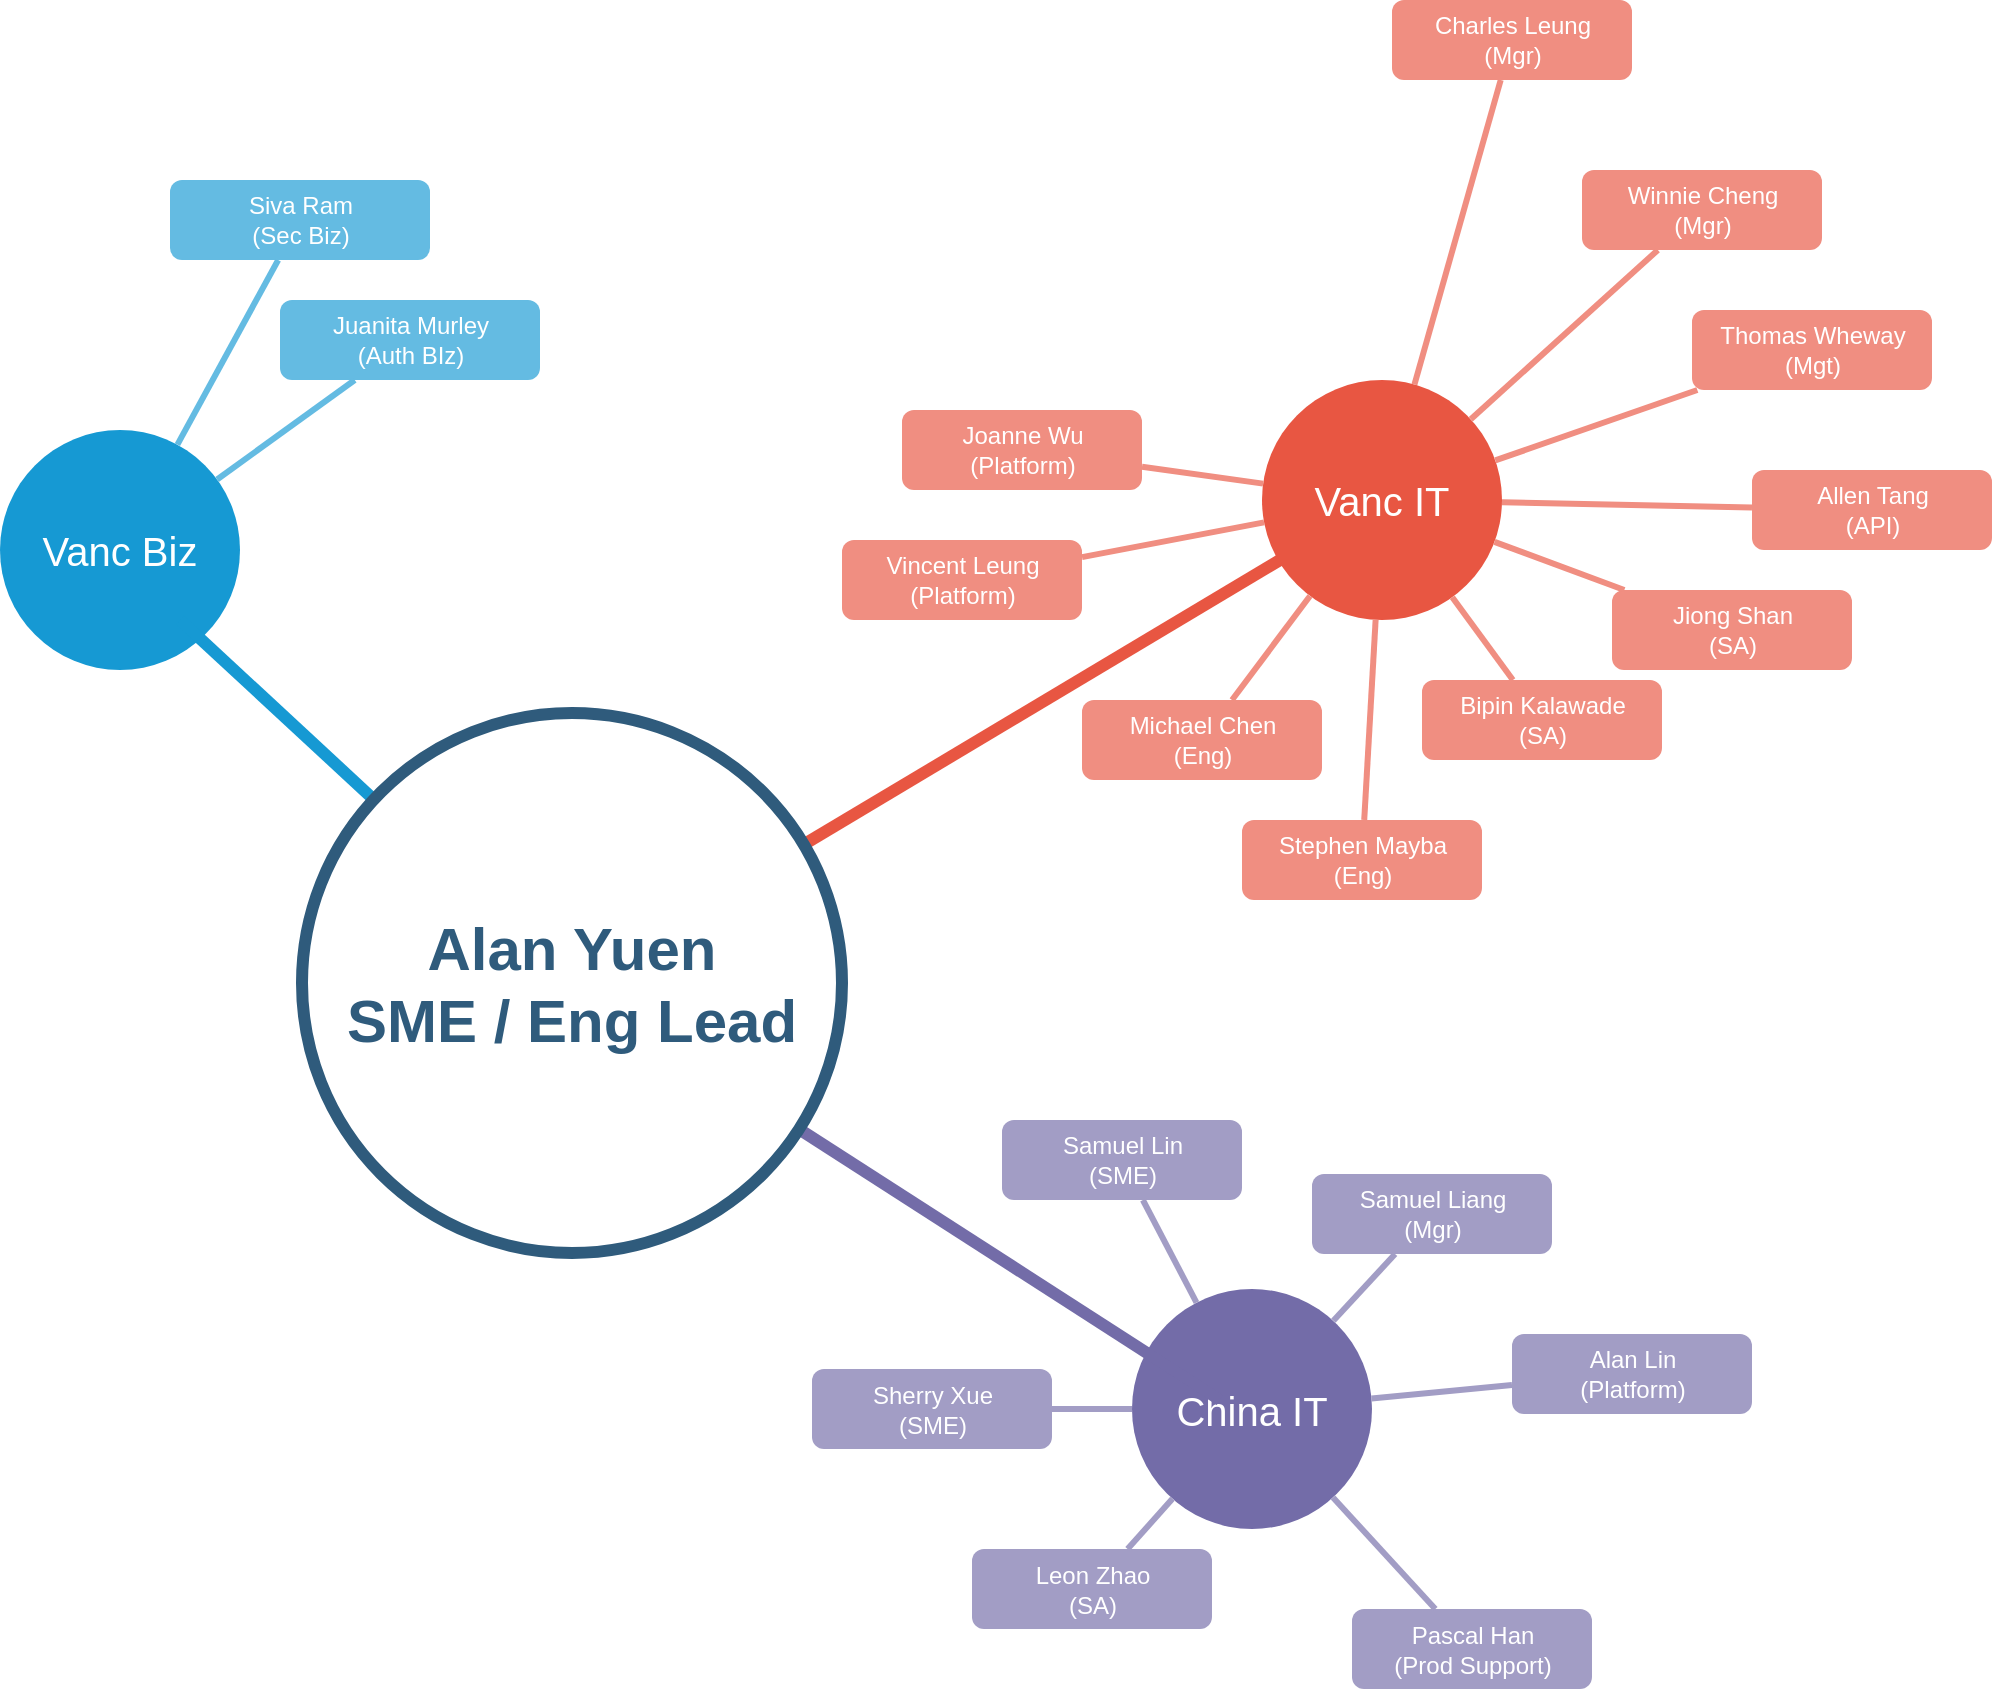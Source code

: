 <mxfile version="14.7.6" type="github">
  <diagram id="6a731a19-8d31-9384-78a2-239565b7b9f0" name="Page-1">
    <mxGraphModel dx="2370" dy="1470" grid="1" gridSize="10" guides="1" tooltips="1" connect="1" arrows="1" fold="1" page="1" pageScale="1" pageWidth="1169" pageHeight="827" background="none" math="0" shadow="0">
      <root>
        <mxCell id="0" />
        <mxCell id="1" parent="0" />
        <mxCell id="1350" value="Vanc Biz" style="ellipse;whiteSpace=wrap;html=1;shadow=0;fontFamily=Helvetica;fontSize=20;fontColor=#FFFFFF;align=center;strokeWidth=3;fillColor=#1699D3;strokeColor=none;" parent="1" vertex="1">
          <mxGeometry x="810" y="535" width="120" height="120" as="geometry" />
        </mxCell>
        <mxCell id="1352" value="Vanc IT" style="ellipse;whiteSpace=wrap;html=1;shadow=0;fontFamily=Helvetica;fontSize=20;fontColor=#FFFFFF;align=center;strokeWidth=3;fillColor=#E85642;strokeColor=none;" parent="1" vertex="1">
          <mxGeometry x="1441" y="510" width="120" height="120" as="geometry" />
        </mxCell>
        <mxCell id="1354" value="China IT" style="ellipse;whiteSpace=wrap;html=1;shadow=0;fontFamily=Helvetica;fontSize=20;fontColor=#FFFFFF;align=center;strokeWidth=3;fillColor=#736ca8;strokeColor=none;" parent="1" vertex="1">
          <mxGeometry x="1376" y="964.5" width="120" height="120" as="geometry" />
        </mxCell>
        <mxCell id="1359" style="endArrow=none;strokeWidth=6;strokeColor=#1699D3;html=1;" parent="1" source="1515" edge="1">
          <mxGeometry relative="1" as="geometry">
            <mxPoint x="900" y="630" as="targetPoint" />
          </mxGeometry>
        </mxCell>
        <mxCell id="1361" style="endArrow=none;strokeWidth=6;strokeColor=#E85642;html=1;" parent="1" source="1515" edge="1">
          <mxGeometry relative="1" as="geometry">
            <mxPoint x="1450" y="600" as="targetPoint" />
          </mxGeometry>
        </mxCell>
        <mxCell id="1364" style="endArrow=none;strokeWidth=6;strokeColor=#736ca8;html=1;" parent="1" source="1515" edge="1">
          <mxGeometry relative="1" as="geometry">
            <mxPoint x="1420" y="1020" as="targetPoint" />
          </mxGeometry>
        </mxCell>
        <mxCell id="1373" value="Siva Ram&lt;br&gt;(Sec Biz)" style="rounded=1;fillColor=#64BBE2;strokeColor=none;strokeWidth=3;shadow=0;html=1;fontColor=#FFFFFF;" parent="1" vertex="1">
          <mxGeometry x="895" y="410" width="130" height="40" as="geometry" />
        </mxCell>
        <mxCell id="1374" value="Juanita Murley&lt;br&gt;(Auth BIz)" style="rounded=1;fillColor=#64BBE2;strokeColor=none;strokeWidth=3;shadow=0;html=1;fontColor=#FFFFFF;" parent="1" vertex="1">
          <mxGeometry x="950" y="470" width="130" height="40" as="geometry" />
        </mxCell>
        <mxCell id="1385" value="" style="edgeStyle=none;endArrow=none;strokeWidth=3;strokeColor=#64BBE2;html=1;" parent="1" source="1350" target="1373" edge="1">
          <mxGeometry x="65" y="320" width="100" height="100" as="geometry">
            <mxPoint x="65" y="420" as="sourcePoint" />
            <mxPoint x="165" y="320" as="targetPoint" />
          </mxGeometry>
        </mxCell>
        <mxCell id="1386" value="" style="edgeStyle=none;endArrow=none;strokeWidth=3;strokeColor=#64BBE2;html=1;" parent="1" source="1350" target="1374" edge="1">
          <mxGeometry x="65" y="320" width="100" height="100" as="geometry">
            <mxPoint x="65" y="420" as="sourcePoint" />
            <mxPoint x="165" y="320" as="targetPoint" />
          </mxGeometry>
        </mxCell>
        <mxCell id="1411" value="Michael Chen&lt;br&gt;(Eng)" style="rounded=1;fillColor=#f08e81;strokeColor=none;strokeWidth=3;shadow=0;html=1;fontColor=#FFFFFF;" parent="1" vertex="1">
          <mxGeometry x="1351" y="670" width="120" height="40" as="geometry" />
        </mxCell>
        <mxCell id="1412" value="Allen Tang&lt;br&gt;(API)" style="rounded=1;fillColor=#f08e81;strokeColor=none;strokeWidth=3;shadow=0;html=1;fontColor=#FFFFFF;" parent="1" vertex="1">
          <mxGeometry x="1686" y="555" width="120" height="40" as="geometry" />
        </mxCell>
        <mxCell id="1413" value="Vincent Leung&lt;br&gt;(Platform)" style="rounded=1;fillColor=#f08e81;strokeColor=none;strokeWidth=3;shadow=0;html=1;fontColor=#FFFFFF;" parent="1" vertex="1">
          <mxGeometry x="1231" y="590" width="120" height="40" as="geometry" />
        </mxCell>
        <mxCell id="1414" value="Joanne Wu&lt;br&gt;(Platform)" style="rounded=1;fillColor=#f08e81;strokeColor=none;strokeWidth=3;shadow=0;html=1;fontColor=#FFFFFF;" parent="1" vertex="1">
          <mxGeometry x="1261" y="525" width="120" height="40" as="geometry" />
        </mxCell>
        <mxCell id="1417" value="Charles Leung&lt;br&gt;(Mgr)" style="rounded=1;fillColor=#f08e81;strokeColor=none;strokeWidth=3;shadow=0;html=1;fontColor=#FFFFFF;" parent="1" vertex="1">
          <mxGeometry x="1506" y="320" width="120" height="40" as="geometry" />
        </mxCell>
        <mxCell id="1418" value="Winnie Cheng&lt;br&gt;(Mgr)" style="rounded=1;fillColor=#f08e81;strokeColor=none;strokeWidth=3;shadow=0;html=1;fontColor=#FFFFFF;" parent="1" vertex="1">
          <mxGeometry x="1601" y="405" width="120" height="40" as="geometry" />
        </mxCell>
        <mxCell id="1419" value="Thomas Wheway&lt;br&gt;(Mgt)" style="rounded=1;fillColor=#f08e81;strokeColor=none;strokeWidth=3;shadow=0;html=1;fontColor=#FFFFFF;" parent="1" vertex="1">
          <mxGeometry x="1656" y="475" width="120" height="40" as="geometry" />
        </mxCell>
        <mxCell id="1420" value="Stephen Mayba&lt;br&gt;(Eng)" style="rounded=1;fillColor=#f08e81;strokeColor=none;strokeWidth=3;shadow=0;html=1;fontColor=#FFFFFF;" parent="1" vertex="1">
          <mxGeometry x="1431" y="730" width="120" height="40" as="geometry" />
        </mxCell>
        <mxCell id="1421" value="Bipin Kalawade&lt;br&gt;(SA)" style="rounded=1;fillColor=#f08e81;strokeColor=none;strokeWidth=3;shadow=0;html=1;fontColor=#FFFFFF;" parent="1" vertex="1">
          <mxGeometry x="1521" y="660" width="120" height="40" as="geometry" />
        </mxCell>
        <mxCell id="1422" value="Jiong Shan&lt;br&gt;(SA)" style="rounded=1;fillColor=#f08e81;strokeColor=none;strokeWidth=3;shadow=0;html=1;fontColor=#FFFFFF;" parent="1" vertex="1">
          <mxGeometry x="1616" y="615" width="120" height="40" as="geometry" />
        </mxCell>
        <mxCell id="1423" value="" style="edgeStyle=none;endArrow=none;strokeWidth=3;strokeColor=#F08E81;html=1;" parent="1" source="1352" target="1411" edge="1">
          <mxGeometry x="-229" y="260" width="100" height="100" as="geometry">
            <mxPoint x="-229" y="360" as="sourcePoint" />
            <mxPoint x="-129" y="260" as="targetPoint" />
          </mxGeometry>
        </mxCell>
        <mxCell id="1424" value="" style="edgeStyle=none;endArrow=none;strokeWidth=3;strokeColor=#F08E81;html=1;" parent="1" source="1352" target="1413" edge="1">
          <mxGeometry x="-229" y="260" width="100" height="100" as="geometry">
            <mxPoint x="-229" y="360" as="sourcePoint" />
            <mxPoint x="-129" y="260" as="targetPoint" />
          </mxGeometry>
        </mxCell>
        <mxCell id="1425" value="" style="edgeStyle=none;endArrow=none;strokeWidth=3;strokeColor=#F08E81;html=1;" parent="1" source="1352" target="1414" edge="1">
          <mxGeometry x="-229" y="260" width="100" height="100" as="geometry">
            <mxPoint x="-229" y="360" as="sourcePoint" />
            <mxPoint x="-129" y="260" as="targetPoint" />
          </mxGeometry>
        </mxCell>
        <mxCell id="1428" value="" style="edgeStyle=none;endArrow=none;strokeWidth=3;strokeColor=#F08E81;html=1;" parent="1" source="1352" target="1417" edge="1">
          <mxGeometry x="-229" y="260" width="100" height="100" as="geometry">
            <mxPoint x="-229" y="360" as="sourcePoint" />
            <mxPoint x="-129" y="260" as="targetPoint" />
          </mxGeometry>
        </mxCell>
        <mxCell id="1429" value="" style="edgeStyle=none;endArrow=none;strokeWidth=3;strokeColor=#F08E81;html=1;" parent="1" source="1352" target="1418" edge="1">
          <mxGeometry x="-229" y="260" width="100" height="100" as="geometry">
            <mxPoint x="-229" y="360" as="sourcePoint" />
            <mxPoint x="-129" y="260" as="targetPoint" />
          </mxGeometry>
        </mxCell>
        <mxCell id="1430" value="" style="edgeStyle=none;endArrow=none;strokeWidth=3;strokeColor=#F08E81;html=1;" parent="1" source="1352" target="1419" edge="1">
          <mxGeometry x="-229" y="260" width="100" height="100" as="geometry">
            <mxPoint x="-229" y="360" as="sourcePoint" />
            <mxPoint x="-129" y="260" as="targetPoint" />
          </mxGeometry>
        </mxCell>
        <mxCell id="1431" value="" style="edgeStyle=none;endArrow=none;strokeWidth=3;strokeColor=#F08E81;html=1;" parent="1" source="1352" target="1412" edge="1">
          <mxGeometry x="-229" y="260" width="100" height="100" as="geometry">
            <mxPoint x="-229" y="360" as="sourcePoint" />
            <mxPoint x="-129" y="260" as="targetPoint" />
          </mxGeometry>
        </mxCell>
        <mxCell id="1432" value="" style="edgeStyle=none;endArrow=none;strokeWidth=3;strokeColor=#F08E81;html=1;" parent="1" source="1352" target="1422" edge="1">
          <mxGeometry x="-229" y="260" width="100" height="100" as="geometry">
            <mxPoint x="-229" y="360" as="sourcePoint" />
            <mxPoint x="-129" y="260" as="targetPoint" />
          </mxGeometry>
        </mxCell>
        <mxCell id="1433" value="" style="edgeStyle=none;endArrow=none;strokeWidth=3;strokeColor=#F08E81;html=1;" parent="1" source="1352" target="1421" edge="1">
          <mxGeometry x="-229" y="260" width="100" height="100" as="geometry">
            <mxPoint x="-229" y="360" as="sourcePoint" />
            <mxPoint x="-129" y="260" as="targetPoint" />
          </mxGeometry>
        </mxCell>
        <mxCell id="1434" value="" style="edgeStyle=none;endArrow=none;strokeWidth=3;strokeColor=#F08E81;html=1;" parent="1" source="1352" target="1420" edge="1">
          <mxGeometry x="-229" y="260" width="100" height="100" as="geometry">
            <mxPoint x="-229" y="360" as="sourcePoint" />
            <mxPoint x="-129" y="260" as="targetPoint" />
          </mxGeometry>
        </mxCell>
        <mxCell id="1457" value="Samuel Lin&lt;br&gt;(SME)" style="rounded=1;fillColor=#a29dc5;strokeColor=none;strokeWidth=3;shadow=0;html=1;fontColor=#FFFFFF;" parent="1" vertex="1">
          <mxGeometry x="1311" y="880" width="120" height="40" as="geometry" />
        </mxCell>
        <mxCell id="1458" value="Leon Zhao&lt;br&gt;(SA)" style="rounded=1;fillColor=#a29dc5;strokeColor=none;strokeWidth=3;shadow=0;html=1;fontColor=#FFFFFF;" parent="1" vertex="1">
          <mxGeometry x="1296" y="1094.5" width="120" height="40" as="geometry" />
        </mxCell>
        <mxCell id="1459" value="Samuel Liang&lt;br&gt;(Mgr)" style="rounded=1;fillColor=#a29dc5;strokeColor=none;strokeWidth=3;shadow=0;html=1;fontColor=#FFFFFF;" parent="1" vertex="1">
          <mxGeometry x="1466" y="907" width="120" height="40" as="geometry" />
        </mxCell>
        <mxCell id="1460" value="Alan Lin&lt;br&gt;(Platform)" style="rounded=1;fillColor=#a29dc5;strokeColor=none;strokeWidth=3;shadow=0;html=1;fontColor=#FFFFFF;" parent="1" vertex="1">
          <mxGeometry x="1566" y="987" width="120" height="40" as="geometry" />
        </mxCell>
        <mxCell id="1461" value="Pascal Han&lt;br&gt;(Prod Support)" style="rounded=1;fillColor=#a29dc5;strokeColor=none;strokeWidth=3;shadow=0;html=1;fontColor=#FFFFFF;" parent="1" vertex="1">
          <mxGeometry x="1486" y="1124.5" width="120" height="40" as="geometry" />
        </mxCell>
        <mxCell id="1462" value="Sherry Xue&lt;br&gt;(SME)" style="rounded=1;fillColor=#a29dc5;strokeColor=none;strokeWidth=3;shadow=0;html=1;fontColor=#FFFFFF;" parent="1" vertex="1">
          <mxGeometry x="1216" y="1004.5" width="120" height="40" as="geometry" />
        </mxCell>
        <mxCell id="1463" value="" style="edgeStyle=none;endArrow=none;strokeWidth=3;strokeColor=#A29DC5;html=1;" parent="1" source="1354" target="1460" edge="1">
          <mxGeometry x="-84" y="-310.5" width="100" height="100" as="geometry">
            <mxPoint x="-84" y="-210.5" as="sourcePoint" />
            <mxPoint x="16" y="-310.5" as="targetPoint" />
          </mxGeometry>
        </mxCell>
        <mxCell id="1464" value="" style="edgeStyle=none;endArrow=none;strokeWidth=3;strokeColor=#A29DC5;html=1;" parent="1" source="1354" target="1461" edge="1">
          <mxGeometry x="-84" y="-310.5" width="100" height="100" as="geometry">
            <mxPoint x="-84" y="-210.5" as="sourcePoint" />
            <mxPoint x="16" y="-310.5" as="targetPoint" />
          </mxGeometry>
        </mxCell>
        <mxCell id="1465" value="" style="edgeStyle=none;endArrow=none;strokeWidth=3;strokeColor=#A29DC5;html=1;" parent="1" source="1354" target="1458" edge="1">
          <mxGeometry x="-84" y="-310.5" width="100" height="100" as="geometry">
            <mxPoint x="-84" y="-210.5" as="sourcePoint" />
            <mxPoint x="16" y="-310.5" as="targetPoint" />
          </mxGeometry>
        </mxCell>
        <mxCell id="1466" value="" style="edgeStyle=none;endArrow=none;strokeWidth=3;strokeColor=#A29DC5;html=1;" parent="1" source="1354" target="1462" edge="1">
          <mxGeometry x="-84" y="-310.5" width="100" height="100" as="geometry">
            <mxPoint x="-84" y="-210.5" as="sourcePoint" />
            <mxPoint x="16" y="-310.5" as="targetPoint" />
          </mxGeometry>
        </mxCell>
        <mxCell id="1467" value="" style="edgeStyle=none;endArrow=none;strokeWidth=3;strokeColor=#A29DC5;html=1;" parent="1" source="1354" target="1457" edge="1">
          <mxGeometry x="-84" y="-310.5" width="100" height="100" as="geometry">
            <mxPoint x="-84" y="-210.5" as="sourcePoint" />
            <mxPoint x="16" y="-310.5" as="targetPoint" />
          </mxGeometry>
        </mxCell>
        <mxCell id="1514" style="edgeStyle=orthogonalEdgeStyle;rounded=0;html=1;exitX=0.75;exitY=0;entryX=0.75;entryY=0;startArrow=none;startFill=0;endArrow=block;endFill=1;jettySize=auto;orthogonalLoop=1;strokeColor=#12aab5;strokeWidth=6;fontSize=20;fontColor=#2F5B7C;" parent="1" source="1414" target="1414" edge="1">
          <mxGeometry relative="1" as="geometry" />
        </mxCell>
        <mxCell id="1515" value="Alan Yuen&lt;br&gt;SME / Eng Lead" style="ellipse;whiteSpace=wrap;html=1;shadow=0;fontFamily=Helvetica;fontSize=30;fontColor=#2F5B7C;align=center;strokeColor=#2F5B7C;strokeWidth=6;fillColor=#FFFFFF;fontStyle=1;gradientColor=none;" parent="1" vertex="1">
          <mxGeometry x="961" y="676.5" width="270" height="270" as="geometry" />
        </mxCell>
        <mxCell id="1541" value="" style="edgeStyle=none;endArrow=none;strokeWidth=3;strokeColor=#A29DC5;html=1;" parent="1" source="1354" target="1459" edge="1">
          <mxGeometry x="-1509" y="-615.5" width="100" height="100" as="geometry">
            <mxPoint x="-1509" y="-515.5" as="sourcePoint" />
            <mxPoint x="-1409" y="-615.5" as="targetPoint" />
          </mxGeometry>
        </mxCell>
      </root>
    </mxGraphModel>
  </diagram>
</mxfile>
